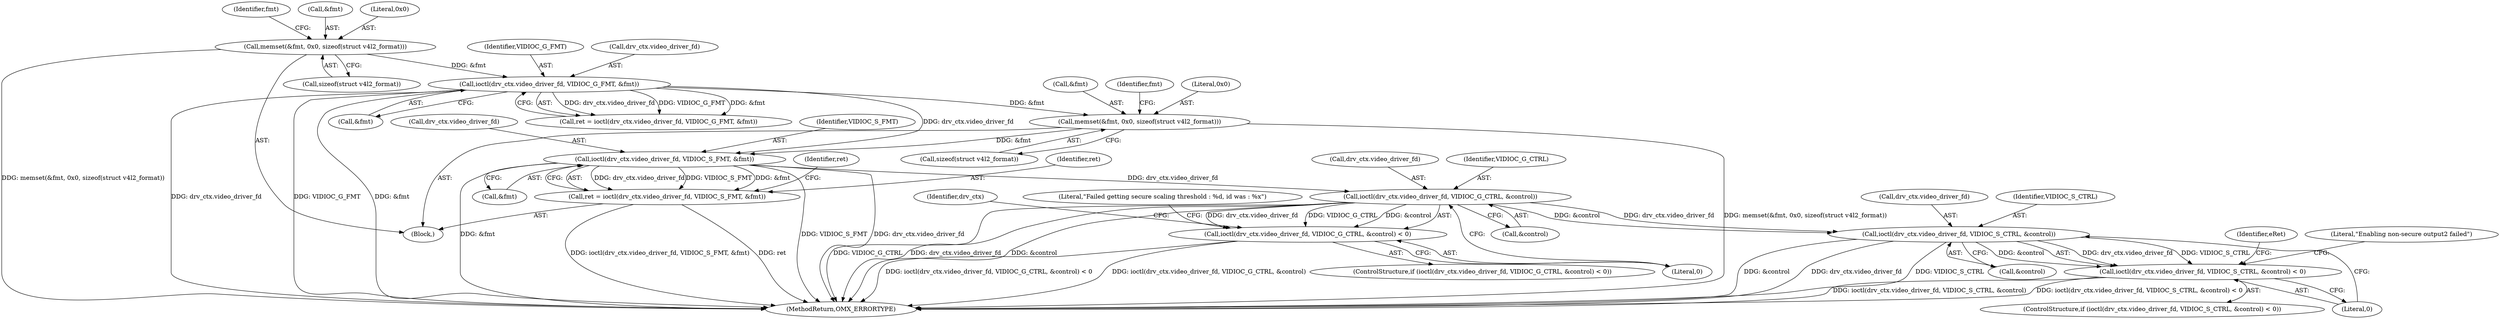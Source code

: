 digraph "0_Android_46e305be6e670a5a0041b0b4861122a0f1aabefa_2@API" {
"1000418" [label="(Call,memset(&fmt, 0x0, sizeof(struct v4l2_format)))"];
"1000295" [label="(Call,ioctl(drv_ctx.video_driver_fd, VIDIOC_G_FMT, &fmt))"];
"1000273" [label="(Call,memset(&fmt, 0x0, sizeof(struct v4l2_format)))"];
"1000482" [label="(Call,ioctl(drv_ctx.video_driver_fd, VIDIOC_S_FMT, &fmt))"];
"1000480" [label="(Call,ret = ioctl(drv_ctx.video_driver_fd, VIDIOC_S_FMT, &fmt))"];
"1000520" [label="(Call,ioctl(drv_ctx.video_driver_fd, VIDIOC_G_CTRL, &control))"];
"1000519" [label="(Call,ioctl(drv_ctx.video_driver_fd, VIDIOC_G_CTRL, &control) < 0)"];
"1000631" [label="(Call,ioctl(drv_ctx.video_driver_fd, VIDIOC_S_CTRL, &control))"];
"1000630" [label="(Call,ioctl(drv_ctx.video_driver_fd, VIDIOC_S_CTRL, &control) < 0)"];
"1000629" [label="(ControlStructure,if (ioctl(drv_ctx.video_driver_fd, VIDIOC_S_CTRL, &control) < 0))"];
"1000273" [label="(Call,memset(&fmt, 0x0, sizeof(struct v4l2_format)))"];
"1000520" [label="(Call,ioctl(drv_ctx.video_driver_fd, VIDIOC_G_CTRL, &control))"];
"1000632" [label="(Call,drv_ctx.video_driver_fd)"];
"1000646" [label="(Identifier,eRet)"];
"1000641" [label="(Literal,\"Enabling non-secure output2 failed\")"];
"1000490" [label="(Identifier,ret)"];
"1000281" [label="(Identifier,fmt)"];
"1000519" [label="(Call,ioctl(drv_ctx.video_driver_fd, VIDIOC_G_CTRL, &control) < 0)"];
"1000422" [label="(Call,sizeof(struct v4l2_format))"];
"1000636" [label="(Call,&control)"];
"1003102" [label="(MethodReturn,OMX_ERRORTYPE)"];
"1000521" [label="(Call,drv_ctx.video_driver_fd)"];
"1000296" [label="(Call,drv_ctx.video_driver_fd)"];
"1000274" [label="(Call,&fmt)"];
"1000419" [label="(Call,&fmt)"];
"1000480" [label="(Call,ret = ioctl(drv_ctx.video_driver_fd, VIDIOC_S_FMT, &fmt))"];
"1000277" [label="(Call,sizeof(struct v4l2_format))"];
"1000487" [label="(Call,&fmt)"];
"1000295" [label="(Call,ioctl(drv_ctx.video_driver_fd, VIDIOC_G_FMT, &fmt))"];
"1000631" [label="(Call,ioctl(drv_ctx.video_driver_fd, VIDIOC_S_CTRL, &control))"];
"1000483" [label="(Call,drv_ctx.video_driver_fd)"];
"1000486" [label="(Identifier,VIDIOC_S_FMT)"];
"1000418" [label="(Call,memset(&fmt, 0x0, sizeof(struct v4l2_format)))"];
"1000518" [label="(ControlStructure,if (ioctl(drv_ctx.video_driver_fd, VIDIOC_G_CTRL, &control) < 0))"];
"1000545" [label="(Identifier,drv_ctx)"];
"1000524" [label="(Identifier,VIDIOC_G_CTRL)"];
"1000293" [label="(Call,ret = ioctl(drv_ctx.video_driver_fd, VIDIOC_G_FMT, &fmt))"];
"1000272" [label="(Block,)"];
"1000300" [label="(Call,&fmt)"];
"1000482" [label="(Call,ioctl(drv_ctx.video_driver_fd, VIDIOC_S_FMT, &fmt))"];
"1000426" [label="(Identifier,fmt)"];
"1000527" [label="(Literal,0)"];
"1000421" [label="(Literal,0x0)"];
"1000299" [label="(Identifier,VIDIOC_G_FMT)"];
"1000481" [label="(Identifier,ret)"];
"1000530" [label="(Literal,\"Failed getting secure scaling threshold : %d, id was : %x\")"];
"1000635" [label="(Identifier,VIDIOC_S_CTRL)"];
"1000630" [label="(Call,ioctl(drv_ctx.video_driver_fd, VIDIOC_S_CTRL, &control) < 0)"];
"1000525" [label="(Call,&control)"];
"1000638" [label="(Literal,0)"];
"1000276" [label="(Literal,0x0)"];
"1000418" -> "1000272"  [label="AST: "];
"1000418" -> "1000422"  [label="CFG: "];
"1000419" -> "1000418"  [label="AST: "];
"1000421" -> "1000418"  [label="AST: "];
"1000422" -> "1000418"  [label="AST: "];
"1000426" -> "1000418"  [label="CFG: "];
"1000418" -> "1003102"  [label="DDG: memset(&fmt, 0x0, sizeof(struct v4l2_format))"];
"1000295" -> "1000418"  [label="DDG: &fmt"];
"1000418" -> "1000482"  [label="DDG: &fmt"];
"1000295" -> "1000293"  [label="AST: "];
"1000295" -> "1000300"  [label="CFG: "];
"1000296" -> "1000295"  [label="AST: "];
"1000299" -> "1000295"  [label="AST: "];
"1000300" -> "1000295"  [label="AST: "];
"1000293" -> "1000295"  [label="CFG: "];
"1000295" -> "1003102"  [label="DDG: drv_ctx.video_driver_fd"];
"1000295" -> "1003102"  [label="DDG: VIDIOC_G_FMT"];
"1000295" -> "1003102"  [label="DDG: &fmt"];
"1000295" -> "1000293"  [label="DDG: drv_ctx.video_driver_fd"];
"1000295" -> "1000293"  [label="DDG: VIDIOC_G_FMT"];
"1000295" -> "1000293"  [label="DDG: &fmt"];
"1000273" -> "1000295"  [label="DDG: &fmt"];
"1000295" -> "1000482"  [label="DDG: drv_ctx.video_driver_fd"];
"1000273" -> "1000272"  [label="AST: "];
"1000273" -> "1000277"  [label="CFG: "];
"1000274" -> "1000273"  [label="AST: "];
"1000276" -> "1000273"  [label="AST: "];
"1000277" -> "1000273"  [label="AST: "];
"1000281" -> "1000273"  [label="CFG: "];
"1000273" -> "1003102"  [label="DDG: memset(&fmt, 0x0, sizeof(struct v4l2_format))"];
"1000482" -> "1000480"  [label="AST: "];
"1000482" -> "1000487"  [label="CFG: "];
"1000483" -> "1000482"  [label="AST: "];
"1000486" -> "1000482"  [label="AST: "];
"1000487" -> "1000482"  [label="AST: "];
"1000480" -> "1000482"  [label="CFG: "];
"1000482" -> "1003102"  [label="DDG: VIDIOC_S_FMT"];
"1000482" -> "1003102"  [label="DDG: drv_ctx.video_driver_fd"];
"1000482" -> "1003102"  [label="DDG: &fmt"];
"1000482" -> "1000480"  [label="DDG: drv_ctx.video_driver_fd"];
"1000482" -> "1000480"  [label="DDG: VIDIOC_S_FMT"];
"1000482" -> "1000480"  [label="DDG: &fmt"];
"1000482" -> "1000520"  [label="DDG: drv_ctx.video_driver_fd"];
"1000480" -> "1000272"  [label="AST: "];
"1000481" -> "1000480"  [label="AST: "];
"1000490" -> "1000480"  [label="CFG: "];
"1000480" -> "1003102"  [label="DDG: ret"];
"1000480" -> "1003102"  [label="DDG: ioctl(drv_ctx.video_driver_fd, VIDIOC_S_FMT, &fmt)"];
"1000520" -> "1000519"  [label="AST: "];
"1000520" -> "1000525"  [label="CFG: "];
"1000521" -> "1000520"  [label="AST: "];
"1000524" -> "1000520"  [label="AST: "];
"1000525" -> "1000520"  [label="AST: "];
"1000527" -> "1000520"  [label="CFG: "];
"1000520" -> "1003102"  [label="DDG: &control"];
"1000520" -> "1003102"  [label="DDG: VIDIOC_G_CTRL"];
"1000520" -> "1003102"  [label="DDG: drv_ctx.video_driver_fd"];
"1000520" -> "1000519"  [label="DDG: drv_ctx.video_driver_fd"];
"1000520" -> "1000519"  [label="DDG: VIDIOC_G_CTRL"];
"1000520" -> "1000519"  [label="DDG: &control"];
"1000520" -> "1000631"  [label="DDG: drv_ctx.video_driver_fd"];
"1000520" -> "1000631"  [label="DDG: &control"];
"1000519" -> "1000518"  [label="AST: "];
"1000519" -> "1000527"  [label="CFG: "];
"1000527" -> "1000519"  [label="AST: "];
"1000530" -> "1000519"  [label="CFG: "];
"1000545" -> "1000519"  [label="CFG: "];
"1000519" -> "1003102"  [label="DDG: ioctl(drv_ctx.video_driver_fd, VIDIOC_G_CTRL, &control)"];
"1000519" -> "1003102"  [label="DDG: ioctl(drv_ctx.video_driver_fd, VIDIOC_G_CTRL, &control) < 0"];
"1000631" -> "1000630"  [label="AST: "];
"1000631" -> "1000636"  [label="CFG: "];
"1000632" -> "1000631"  [label="AST: "];
"1000635" -> "1000631"  [label="AST: "];
"1000636" -> "1000631"  [label="AST: "];
"1000638" -> "1000631"  [label="CFG: "];
"1000631" -> "1003102"  [label="DDG: drv_ctx.video_driver_fd"];
"1000631" -> "1003102"  [label="DDG: VIDIOC_S_CTRL"];
"1000631" -> "1003102"  [label="DDG: &control"];
"1000631" -> "1000630"  [label="DDG: drv_ctx.video_driver_fd"];
"1000631" -> "1000630"  [label="DDG: VIDIOC_S_CTRL"];
"1000631" -> "1000630"  [label="DDG: &control"];
"1000630" -> "1000629"  [label="AST: "];
"1000630" -> "1000638"  [label="CFG: "];
"1000638" -> "1000630"  [label="AST: "];
"1000641" -> "1000630"  [label="CFG: "];
"1000646" -> "1000630"  [label="CFG: "];
"1000630" -> "1003102"  [label="DDG: ioctl(drv_ctx.video_driver_fd, VIDIOC_S_CTRL, &control) < 0"];
"1000630" -> "1003102"  [label="DDG: ioctl(drv_ctx.video_driver_fd, VIDIOC_S_CTRL, &control)"];
}
